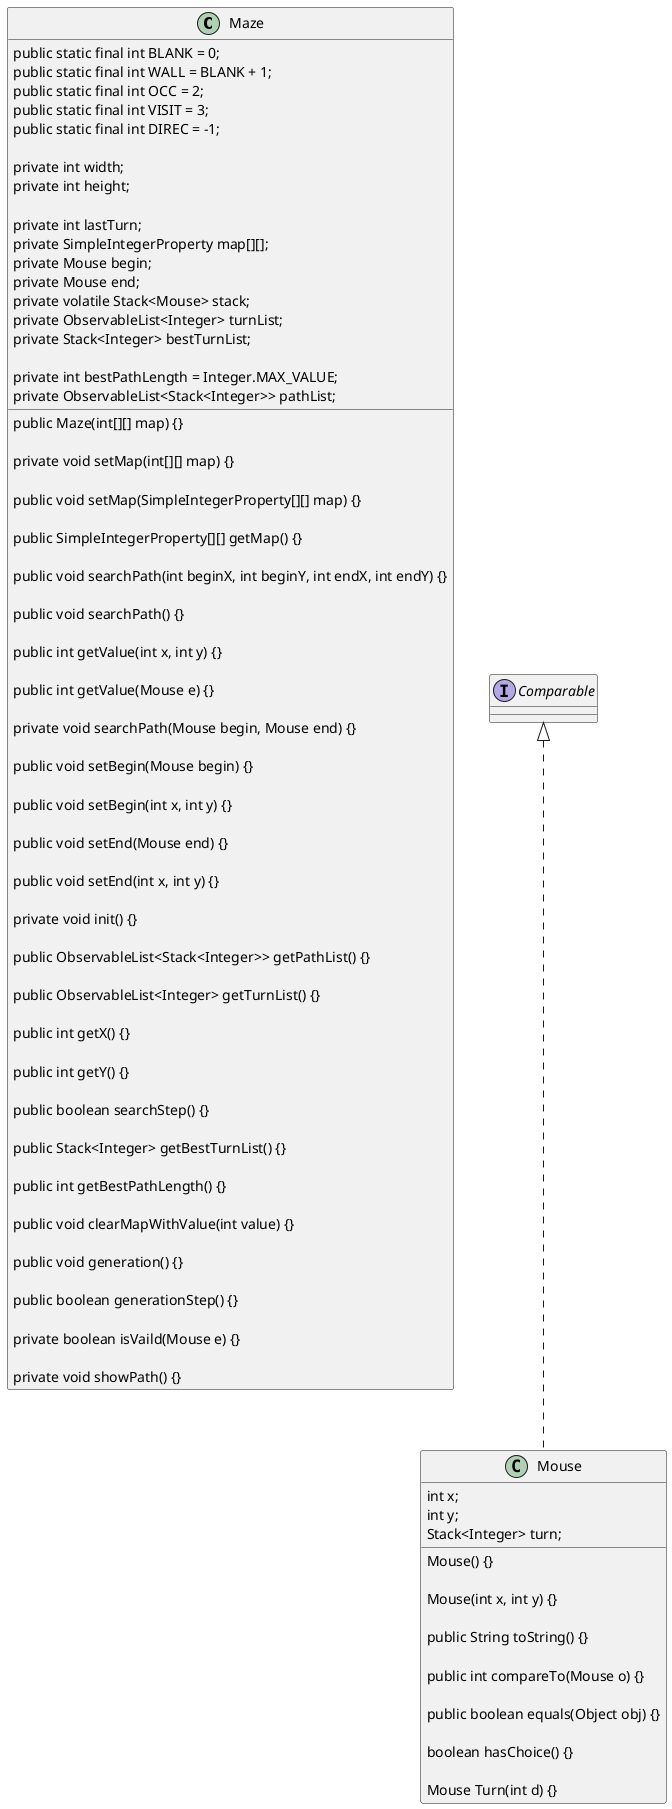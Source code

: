 @startuml


class Maze {
    public static final int BLANK = 0;
    public static final int WALL = BLANK + 1;
    public static final int OCC = 2;
    public static final int VISIT = 3;
    public static final int DIREC = -1;

    private int width;
    private int height;

    private int lastTurn;
    private SimpleIntegerProperty map[][];
    private Mouse begin;
    private Mouse end;
    private volatile Stack<Mouse> stack;
    private ObservableList<Integer> turnList;
    private Stack<Integer> bestTurnList;

    private int bestPathLength = Integer.MAX_VALUE;
    private ObservableList<Stack<Integer>> pathList;

    public Maze(int[][] map) {}

    private void setMap(int[][] map) {}

    public void setMap(SimpleIntegerProperty[][] map) {}

    public SimpleIntegerProperty[][] getMap() {}

    public void searchPath(int beginX, int beginY, int endX, int endY) {}

    public void searchPath() {}

    public int getValue(int x, int y) {}

    public int getValue(Mouse e) {}

    private void searchPath(Mouse begin, Mouse end) {}

    public void setBegin(Mouse begin) {}

    public void setBegin(int x, int y) {}

    public void setEnd(Mouse end) {}

    public void setEnd(int x, int y) {}

    private void init() {}

    public ObservableList<Stack<Integer>> getPathList() {}

    public ObservableList<Integer> getTurnList() {}

    public int getX() {}

    public int getY() {}

    public boolean searchStep() {}

    public Stack<Integer> getBestTurnList() {}

    public int getBestPathLength() {}

    public void clearMapWithValue(int value) {}

    public void generation() {}

    public boolean generationStep() {}

    private boolean isVaild(Mouse e) {}

    private void showPath() {}


}

class Mouse implements Comparable {
            int x;
            int y;
            Stack<Integer> turn;

            Mouse() {}

            Mouse(int x, int y) {}

            public String toString() {}

            public int compareTo(Mouse o) {}

            public boolean equals(Object obj) {}

            boolean hasChoice() {}

            Mouse Turn(int d) {}
        }
@enduml